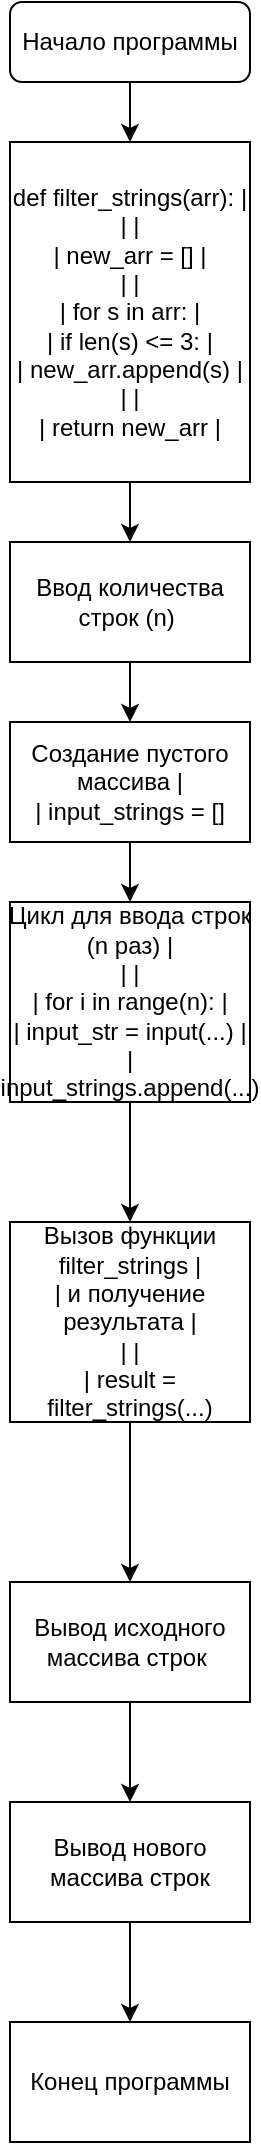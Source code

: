 <mxfile version="21.6.6" type="device">
  <diagram id="C5RBs43oDa-KdzZeNtuy" name="Page-1">
    <mxGraphModel dx="1204" dy="959" grid="1" gridSize="10" guides="1" tooltips="1" connect="1" arrows="1" fold="1" page="1" pageScale="1" pageWidth="827" pageHeight="1169" math="0" shadow="0">
      <root>
        <mxCell id="WIyWlLk6GJQsqaUBKTNV-0" />
        <mxCell id="WIyWlLk6GJQsqaUBKTNV-1" parent="WIyWlLk6GJQsqaUBKTNV-0" />
        <mxCell id="J6Wc6kGIbpLVLm8B7l7D-17" value="" style="group" vertex="1" connectable="0" parent="WIyWlLk6GJQsqaUBKTNV-1">
          <mxGeometry x="340" y="30" width="120" height="1070" as="geometry" />
        </mxCell>
        <mxCell id="WIyWlLk6GJQsqaUBKTNV-3" value="Начало программы" style="rounded=1;whiteSpace=wrap;html=1;fontSize=12;glass=0;strokeWidth=1;shadow=0;" parent="J6Wc6kGIbpLVLm8B7l7D-17" vertex="1">
          <mxGeometry width="120" height="40" as="geometry" />
        </mxCell>
        <mxCell id="J6Wc6kGIbpLVLm8B7l7D-0" value="def filter_strings(arr): |&lt;br style=&quot;border-color: var(--border-color); text-align: left;&quot;&gt;&lt;span style=&quot;text-align: left;&quot;&gt;| |&lt;/span&gt;&lt;br style=&quot;border-color: var(--border-color); text-align: left;&quot;&gt;&lt;span style=&quot;text-align: left;&quot;&gt;| new_arr = [] |&lt;/span&gt;&lt;br style=&quot;border-color: var(--border-color); text-align: left;&quot;&gt;&lt;span style=&quot;text-align: left;&quot;&gt;| |&lt;/span&gt;&lt;br style=&quot;border-color: var(--border-color); text-align: left;&quot;&gt;&lt;span style=&quot;text-align: left;&quot;&gt;| for s in arr: |&lt;/span&gt;&lt;br style=&quot;border-color: var(--border-color); text-align: left;&quot;&gt;&lt;span style=&quot;text-align: left;&quot;&gt;| if len(s) &amp;lt;= 3: |&lt;/span&gt;&lt;br style=&quot;border-color: var(--border-color); text-align: left;&quot;&gt;&lt;span style=&quot;text-align: left;&quot;&gt;| new_arr.append(s) |&lt;/span&gt;&lt;br style=&quot;border-color: var(--border-color); text-align: left;&quot;&gt;&lt;span style=&quot;text-align: left;&quot;&gt;| |&lt;/span&gt;&lt;br style=&quot;border-color: var(--border-color); text-align: left;&quot;&gt;&lt;span style=&quot;text-align: left;&quot;&gt;| return new_arr |&lt;/span&gt;" style="rounded=0;whiteSpace=wrap;html=1;" vertex="1" parent="J6Wc6kGIbpLVLm8B7l7D-17">
          <mxGeometry y="70" width="120" height="170" as="geometry" />
        </mxCell>
        <mxCell id="J6Wc6kGIbpLVLm8B7l7D-1" value="" style="edgeStyle=orthogonalEdgeStyle;rounded=0;orthogonalLoop=1;jettySize=auto;html=1;" edge="1" parent="J6Wc6kGIbpLVLm8B7l7D-17" source="WIyWlLk6GJQsqaUBKTNV-3" target="J6Wc6kGIbpLVLm8B7l7D-0">
          <mxGeometry relative="1" as="geometry" />
        </mxCell>
        <mxCell id="J6Wc6kGIbpLVLm8B7l7D-3" value="Ввод количества строк (n)&amp;nbsp;" style="rounded=0;whiteSpace=wrap;html=1;" vertex="1" parent="J6Wc6kGIbpLVLm8B7l7D-17">
          <mxGeometry y="270" width="120" height="60" as="geometry" />
        </mxCell>
        <mxCell id="J6Wc6kGIbpLVLm8B7l7D-4" value="" style="edgeStyle=orthogonalEdgeStyle;rounded=0;orthogonalLoop=1;jettySize=auto;html=1;" edge="1" parent="J6Wc6kGIbpLVLm8B7l7D-17" source="J6Wc6kGIbpLVLm8B7l7D-0" target="J6Wc6kGIbpLVLm8B7l7D-3">
          <mxGeometry relative="1" as="geometry" />
        </mxCell>
        <mxCell id="J6Wc6kGIbpLVLm8B7l7D-5" value="Создание пустого массива |&lt;br style=&quot;border-color: var(--border-color); text-align: left;&quot;&gt;&lt;span style=&quot;text-align: left;&quot;&gt;| input_strings = []&lt;/span&gt;" style="rounded=0;whiteSpace=wrap;html=1;" vertex="1" parent="J6Wc6kGIbpLVLm8B7l7D-17">
          <mxGeometry y="360" width="120" height="60" as="geometry" />
        </mxCell>
        <mxCell id="J6Wc6kGIbpLVLm8B7l7D-11" value="" style="edgeStyle=orthogonalEdgeStyle;rounded=0;orthogonalLoop=1;jettySize=auto;html=1;" edge="1" parent="J6Wc6kGIbpLVLm8B7l7D-17" source="J6Wc6kGIbpLVLm8B7l7D-3" target="J6Wc6kGIbpLVLm8B7l7D-5">
          <mxGeometry relative="1" as="geometry" />
        </mxCell>
        <mxCell id="J6Wc6kGIbpLVLm8B7l7D-6" value="Цикл для ввода строк (n раз) |&lt;br style=&quot;border-color: var(--border-color); text-align: left;&quot;&gt;&lt;span style=&quot;text-align: left;&quot;&gt;| |&lt;/span&gt;&lt;br style=&quot;border-color: var(--border-color); text-align: left;&quot;&gt;&lt;span style=&quot;text-align: left;&quot;&gt;| for i in range(n): |&lt;/span&gt;&lt;br style=&quot;border-color: var(--border-color); text-align: left;&quot;&gt;&lt;span style=&quot;text-align: left;&quot;&gt;| input_str = input(...) |&lt;/span&gt;&lt;br style=&quot;border-color: var(--border-color); text-align: left;&quot;&gt;&lt;span style=&quot;text-align: left;&quot;&gt;| input_strings.append(...)&lt;/span&gt;" style="rounded=0;whiteSpace=wrap;html=1;" vertex="1" parent="J6Wc6kGIbpLVLm8B7l7D-17">
          <mxGeometry y="450" width="120" height="100" as="geometry" />
        </mxCell>
        <mxCell id="J6Wc6kGIbpLVLm8B7l7D-12" value="" style="edgeStyle=orthogonalEdgeStyle;rounded=0;orthogonalLoop=1;jettySize=auto;html=1;" edge="1" parent="J6Wc6kGIbpLVLm8B7l7D-17" source="J6Wc6kGIbpLVLm8B7l7D-5" target="J6Wc6kGIbpLVLm8B7l7D-6">
          <mxGeometry relative="1" as="geometry" />
        </mxCell>
        <mxCell id="J6Wc6kGIbpLVLm8B7l7D-7" value="Вызов функции filter_strings |&lt;br style=&quot;border-color: var(--border-color); text-align: left;&quot;&gt;&lt;span style=&quot;text-align: left;&quot;&gt;| и получение результата |&lt;/span&gt;&lt;br style=&quot;border-color: var(--border-color); text-align: left;&quot;&gt;&lt;span style=&quot;text-align: left;&quot;&gt;| |&lt;/span&gt;&lt;br style=&quot;border-color: var(--border-color); text-align: left;&quot;&gt;&lt;span style=&quot;text-align: left;&quot;&gt;| result = filter_strings(...)&lt;/span&gt;" style="rounded=0;whiteSpace=wrap;html=1;" vertex="1" parent="J6Wc6kGIbpLVLm8B7l7D-17">
          <mxGeometry y="610" width="120" height="100" as="geometry" />
        </mxCell>
        <mxCell id="J6Wc6kGIbpLVLm8B7l7D-13" value="" style="edgeStyle=orthogonalEdgeStyle;rounded=0;orthogonalLoop=1;jettySize=auto;html=1;" edge="1" parent="J6Wc6kGIbpLVLm8B7l7D-17" source="J6Wc6kGIbpLVLm8B7l7D-6" target="J6Wc6kGIbpLVLm8B7l7D-7">
          <mxGeometry relative="1" as="geometry" />
        </mxCell>
        <mxCell id="J6Wc6kGIbpLVLm8B7l7D-8" value="Вывод исходного массива строк&amp;nbsp;" style="rounded=0;whiteSpace=wrap;html=1;" vertex="1" parent="J6Wc6kGIbpLVLm8B7l7D-17">
          <mxGeometry y="790" width="120" height="60" as="geometry" />
        </mxCell>
        <mxCell id="J6Wc6kGIbpLVLm8B7l7D-14" value="" style="edgeStyle=orthogonalEdgeStyle;rounded=0;orthogonalLoop=1;jettySize=auto;html=1;" edge="1" parent="J6Wc6kGIbpLVLm8B7l7D-17" source="J6Wc6kGIbpLVLm8B7l7D-7" target="J6Wc6kGIbpLVLm8B7l7D-8">
          <mxGeometry relative="1" as="geometry" />
        </mxCell>
        <mxCell id="J6Wc6kGIbpLVLm8B7l7D-9" value="Вывод нового массива строк" style="rounded=0;whiteSpace=wrap;html=1;" vertex="1" parent="J6Wc6kGIbpLVLm8B7l7D-17">
          <mxGeometry y="900" width="120" height="60" as="geometry" />
        </mxCell>
        <mxCell id="J6Wc6kGIbpLVLm8B7l7D-15" value="" style="edgeStyle=orthogonalEdgeStyle;rounded=0;orthogonalLoop=1;jettySize=auto;html=1;" edge="1" parent="J6Wc6kGIbpLVLm8B7l7D-17" source="J6Wc6kGIbpLVLm8B7l7D-8" target="J6Wc6kGIbpLVLm8B7l7D-9">
          <mxGeometry relative="1" as="geometry" />
        </mxCell>
        <mxCell id="J6Wc6kGIbpLVLm8B7l7D-10" value="Конец программы" style="rounded=0;whiteSpace=wrap;html=1;" vertex="1" parent="J6Wc6kGIbpLVLm8B7l7D-17">
          <mxGeometry y="1010" width="120" height="60" as="geometry" />
        </mxCell>
        <mxCell id="J6Wc6kGIbpLVLm8B7l7D-16" value="" style="edgeStyle=orthogonalEdgeStyle;rounded=0;orthogonalLoop=1;jettySize=auto;html=1;" edge="1" parent="J6Wc6kGIbpLVLm8B7l7D-17" source="J6Wc6kGIbpLVLm8B7l7D-9" target="J6Wc6kGIbpLVLm8B7l7D-10">
          <mxGeometry relative="1" as="geometry" />
        </mxCell>
      </root>
    </mxGraphModel>
  </diagram>
</mxfile>

